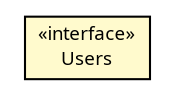 #!/usr/local/bin/dot
#
# Class diagram 
# Generated by UMLGraph version R5_6 (http://www.umlgraph.org/)
#

digraph G {
	edge [fontname="Trebuchet MS",fontsize=10,labelfontname="Trebuchet MS",labelfontsize=10];
	node [fontname="Trebuchet MS",fontsize=10,shape=plaintext];
	nodesep=0.25;
	ranksep=0.5;
	// se.cambio.cds.model.facade.user.delegate.Users
	c347410 [label=<<table title="se.cambio.cds.model.facade.user.delegate.Users" border="0" cellborder="1" cellspacing="0" cellpadding="2" port="p" bgcolor="lemonChiffon" href="./Users.html">
		<tr><td><table border="0" cellspacing="0" cellpadding="1">
<tr><td align="center" balign="center"> &#171;interface&#187; </td></tr>
<tr><td align="center" balign="center"><font face="Trebuchet MS"> Users </font></td></tr>
		</table></td></tr>
		</table>>, URL="./Users.html", fontname="Trebuchet MS", fontcolor="black", fontsize=9.0];
}

